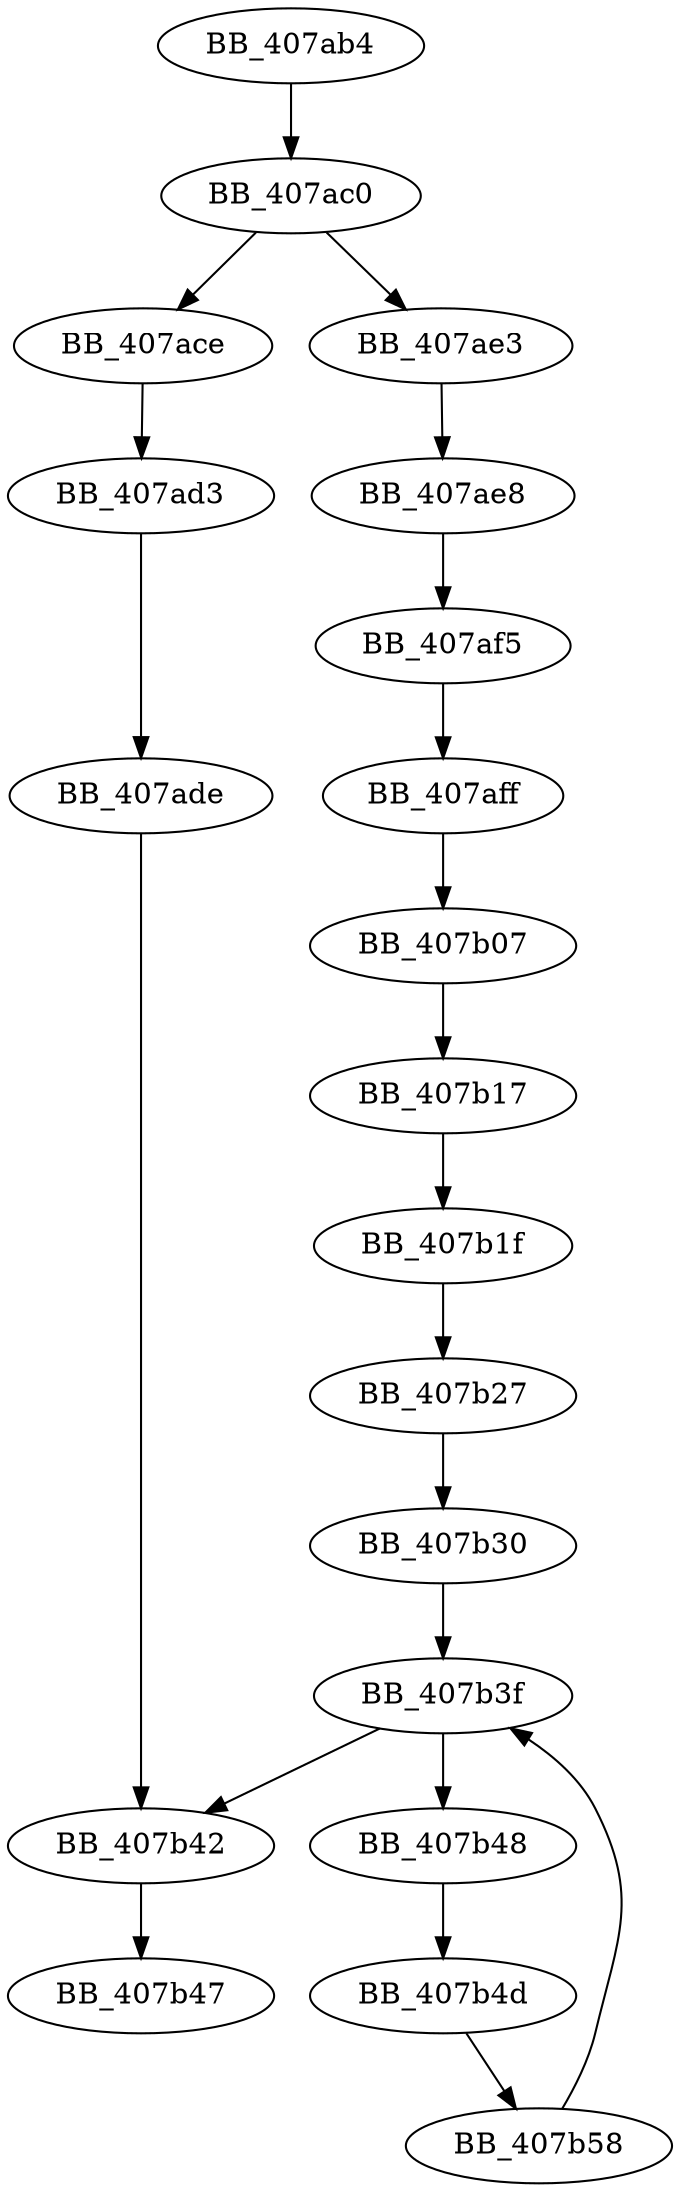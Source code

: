 DiGraph _printf{
BB_407ab4->BB_407ac0
BB_407ac0->BB_407ace
BB_407ac0->BB_407ae3
BB_407ace->BB_407ad3
BB_407ad3->BB_407ade
BB_407ade->BB_407b42
BB_407ae3->BB_407ae8
BB_407ae8->BB_407af5
BB_407af5->BB_407aff
BB_407aff->BB_407b07
BB_407b07->BB_407b17
BB_407b17->BB_407b1f
BB_407b1f->BB_407b27
BB_407b27->BB_407b30
BB_407b30->BB_407b3f
BB_407b3f->BB_407b42
BB_407b3f->BB_407b48
BB_407b42->BB_407b47
BB_407b48->BB_407b4d
BB_407b4d->BB_407b58
BB_407b58->BB_407b3f
}
